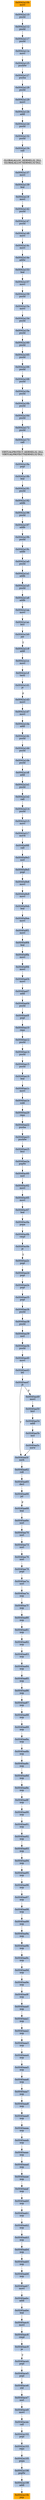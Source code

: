 strict digraph G {
	graph [bgcolor=transparent,
		name=G
	];
	node [color=lightsteelblue,
		fillcolor=lightsteelblue,
		shape=rectangle,
		style=filled
	];
	a0x0040aac4movl_eax_ebx	[label="0x0040aac4
movl"];
	a0x0040aac6cmpl_0x0UINT8_esi_	[label="0x0040aac6
cmpl"];
	a0x0040aac4movl_eax_ebx -> a0x0040aac6cmpl_0x0UINT8_esi_	[color="#000000"];
	a0x0042a1d1je_0x0042a1aa	[label="0x0042a1d1
je"];
	a0x0042a1d3movl_0x18esp__eax	[label="0x0042a1d3
movl"];
	a0x0042a1d1je_0x0042a1aa -> a0x0042a1d3movl_0x18esp__eax	[color="#000000",
		label=F];
	a0x0042a16dpushl_0x880UINT32	[label="0x0042a16d
pushl"];
	a0x0042a172pushl_edi	[label="0x0042a172
pushl"];
	a0x0042a16dpushl_0x880UINT32 -> a0x0042a172pushl_edi	[color="#000000"];
	a0x0042a103repz_stosb_al_es_edi_	[label="0x0042a103
repz"];
	a0x0042a105popa_	[label="0x0042a105
popa"];
	a0x0042a103repz_stosb_al_es_edi_ -> a0x0042a105popa_	[color="#000000"];
	a0x0042a10bjmp_0x00407a98	[color=lightgrey,
		fillcolor=orange,
		label="0x0042a10b
jmp"];
	a0x0040aa9bnop_	[label="0x0040aa9b
nop"];
	a0x0040aa9cnop_	[label="0x0040aa9c
nop"];
	a0x0040aa9bnop_ -> a0x0040aa9cnop_	[color="#000000"];
	a0x0040aa97nop_	[label="0x0040aa97
nop"];
	a0x0040aa98nop_	[label="0x0040aa98
nop"];
	a0x0040aa97nop_ -> a0x0040aa98nop_	[color="#000000"];
	a0x0040aaa2nop_	[label="0x0040aaa2
nop"];
	a0x0040aaa3nop_	[label="0x0040aaa3
nop"];
	a0x0040aaa2nop_ -> a0x0040aaa3nop_	[color="#000000"];
	a0x0042a196pushl_eax	[label="0x0042a196
pushl"];
	a0x0042a197addb_0x42UINT8_esp_	[label="0x0042a197
addb"];
	a0x0042a196pushl_eax -> a0x0042a197addb_0x42UINT8_esp_	[color="#000000"];
	a0x0040aa36pushl_0x0UINT8	[label="0x0040aa36
pushl"];
	a0x0040aa38pushl_ebx	[label="0x0040aa38
pushl"];
	a0x0040aa36pushl_0x0UINT8 -> a0x0040aa38pushl_ebx	[color="#000000"];
	a0x0040aaacnop_	[label="0x0040aaac
nop"];
	a0x0040aaadnop_	[label="0x0040aaad
nop"];
	a0x0040aaacnop_ -> a0x0040aaadnop_	[color="#000000"];
	a0x0042a191pushl_eax	[label="0x0042a191
pushl"];
	a0x0042a192addb_0x8UINT8_esp_	[label="0x0042a192
addb"];
	a0x0042a191pushl_eax -> a0x0042a192addb_0x8UINT8_esp_	[color="#000000"];
	a0x0040aa8cnop_	[label="0x0040aa8c
nop"];
	a0x0040aa8dnop_	[label="0x0040aa8d
nop"];
	a0x0040aa8cnop_ -> a0x0040aa8dnop_	[color="#000000"];
	a0x0042a214pushl_ebp	[label="0x0042a214
pushl"];
	a0x0042a215movl_esp_ebp	[label="0x0042a215
movl"];
	a0x0042a214pushl_ebp -> a0x0042a215movl_esp_ebp	[color="#000000"];
	a0x0042a173call_ebx	[label="0x0042a173
call"];
	a0x0042a172pushl_edi -> a0x0042a173call_ebx	[color="#000000"];
	a0x0040aab3nop_	[label="0x0040aab3
nop"];
	a0x0040aab4nop_	[label="0x0040aab4
nop"];
	a0x0040aab3nop_ -> a0x0040aab4nop_	[color="#000000"];
	a0x0040aa9dnop_	[label="0x0040aa9d
nop"];
	a0x0040aa9enop_	[label="0x0040aa9e
nop"];
	a0x0040aa9dnop_ -> a0x0040aa9enop_	[color="#000000"];
	a0x0042a148movl_0x4esp__edi	[label="0x0042a148
movl"];
	a0x0042a14cmovl_ebx__esi	[label="0x0042a14c
movl"];
	a0x0042a148movl_0x4esp__edi -> a0x0042a14cmovl_ebx__esi	[color="#000000"];
	a0x0040aa82nop_	[label="0x0040aa82
nop"];
	a0x0040aa83nop_	[label="0x0040aa83
nop"];
	a0x0040aa82nop_ -> a0x0040aa83nop_	[color="#000000"];
	a0x0042a1depushl_edi	[label="0x0042a1de
pushl"];
	a0x0042a1dfaddl_ecx_eax	[label="0x0042a1df
addl"];
	a0x0042a1depushl_edi -> a0x0042a1dfaddl_ecx_eax	[color="#000000"];
	a0x0042a159pushl_ebx	[label="0x0042a159
pushl"];
	a0x0042a15amovl_0x10esi__ebx	[label="0x0042a15a
movl"];
	a0x0042a159pushl_ebx -> a0x0042a15amovl_0x10esi__ebx	[color="#000000"];
	a0x0040aa39xorl_ebx_ebx	[label="0x0040aa39
xorl"];
	a0x0040aa3bpushl_0x34cUINT32	[label="0x0040aa3b
pushl"];
	a0x0040aa39xorl_ebx_ebx -> a0x0040aa3bpushl_0x34cUINT32	[color="#000000"];
	a0x0040ace5popl_esi	[label="0x0040ace5
popl"];
	a0x0040ace6std_	[label="0x0040ace6
std"];
	a0x0040ace5popl_esi -> a0x0040ace6std_	[color="#000000"];
	a0x0040aa89nop_	[label="0x0040aa89
nop"];
	a0x0040aa8anop_	[label="0x0040aa8a
nop"];
	a0x0040aa89nop_ -> a0x0040aa8anop_	[color="#000000"];
	a0x0042a1d7movl__8ebx__edi	[label="0x0042a1d7
movl"];
	a0x0042a1d3movl_0x18esp__eax -> a0x0042a1d7movl__8ebx__edi	[color="#000000"];
	a0x0040aab7movl_0x9608UINT32_esi	[label="0x0040aab7
movl"];
	a0x0040aabcaddl_ebp_esi	[label="0x0040aabc
addl"];
	a0x0040aab7movl_0x9608UINT32_esi -> a0x0040aabcaddl_ebp_esi	[color="#000000"];
	a0x0042a1a6addb_0xffffffbbUINT8_esp_	[label="0x0042a1a6
addb"];
	a0x0042a1aamovl_ebx__ecx	[label="0x0042a1aa
movl"];
	a0x0042a1a6addb_0xffffffbbUINT8_esp_ -> a0x0042a1aamovl_ebx__ecx	[color="#000000"];
	a0x0040aa62roll_0x9UINT8_ebx	[label="0x0040aa62
roll"];
	a0x0040aa65decl_ecx	[label="0x0040aa65
decl"];
	a0x0040aa62roll_0x9UINT8_ebx -> a0x0040aa65decl_ecx	[color="#000000"];
	a0x0040aa94nop_	[label="0x0040aa94
nop"];
	a0x0040aa95nop_	[label="0x0040aa95
nop"];
	a0x0040aa94nop_ -> a0x0040aa95nop_	[color="#000000"];
	a0x0040aa85nop_	[label="0x0040aa85
nop"];
	a0x0040aa86nop_	[label="0x0040aa86
nop"];
	a0x0040aa85nop_ -> a0x0040aa86nop_	[color="#000000"];
	a0x0040aa1cmovl_esi_ecx	[label="0x0040aa1c
movl"];
	a0x0040aa1esubl_edi_ecx	[label="0x0040aa1e
subl"];
	a0x0040aa1cmovl_esi_ecx -> a0x0040aa1esubl_edi_ecx	[color="#000000"];
	a0x0042a1a5pushl_eax	[label="0x0042a1a5
pushl"];
	a0x0042a1a5pushl_eax -> a0x0042a1a6addb_0xffffffbbUINT8_esp_	[color="#000000"];
	a0x0042a15dpushl_esi	[label="0x0042a15d
pushl"];
	a0x0042a15epushl_0x2UINT8	[label="0x0042a15e
pushl"];
	a0x0042a15dpushl_esi -> a0x0042a15epushl_0x2UINT8	[color="#000000"];
	a0x0040aa90nop_	[label="0x0040aa90
nop"];
	a0x0040aa91nop_	[label="0x0040aa91
nop"];
	a0x0040aa90nop_ -> a0x0040aa91nop_	[color="#000000"];
	a0x0042a139leal_0xbc70eax__esp	[label="0x0042a139
leal"];
	a0x0042a13fmovl_esp_0x2eecx_	[label="0x0042a13f
movl"];
	a0x0042a139leal_0xbc70eax__esp -> a0x0042a13fmovl_esp_0x2eecx_	[color="#000000"];
	a0x0042a102popl_edi	[label="0x0042a102
popl"];
	a0x0042a102popl_edi -> a0x0042a103repz_stosb_al_es_edi_	[color="#000000"];
	a0x0040aaa6nop_	[label="0x0040aaa6
nop"];
	a0x0040aaa7nop_	[label="0x0040aaa7
nop"];
	a0x0040aaa6nop_ -> a0x0040aaa7nop_	[color="#000000"];
	a0x0040aa96nop_	[label="0x0040aa96
nop"];
	a0x0040aa96nop_ -> a0x0040aa97nop_	[color="#000000"];
	a0x0040aa87nop_	[label="0x0040aa87
nop"];
	a0x0040aa86nop_ -> a0x0040aa87nop_	[color="#000000"];
	a0x0040aa35popl_eax	[label="0x0040aa35
popl"];
	a0x0040aa35popl_eax -> a0x0040aa36pushl_0x0UINT8	[color="#000000"];
	a0x0040aa54addl_fs_0x22_esi	[label="0x0040aa54
addl"];
	a0x0040aa5bincl_esi	[label="0x0040aa5b
incl"];
	a0x0040aa54addl_fs_0x22_esi -> a0x0040aa5bincl_esi	[color="#000000"];
	a0x0040aa92nop_	[label="0x0040aa92
nop"];
	a0x0040aa93nop_	[label="0x0040aa93
nop"];
	a0x0040aa92nop_ -> a0x0040aa93nop_	[color="#000000"];
	a0x0042a157movl_edi_ebx_	[label="0x0042a157
movl"];
	a0x0042a157movl_edi_ebx_ -> a0x0042a159pushl_ebx	[color="#000000"];
	a0x0042a112pushl_0x40a98fUINT32	[label="0x0042a112
pushl"];
	a0x0042a117pushl_fs_0	[label="0x0042a117
pushl"];
	a0x0042a112pushl_0x40a98fUINT32 -> a0x0042a117pushl_fs_0	[color="#000000"];
	a0x0040aa99nop_	[label="0x0040aa99
nop"];
	a0x0040aa9anop_	[label="0x0040aa9a
nop"];
	a0x0040aa99nop_ -> a0x0040aa9anop_	[color="#000000"];
	a0x0040aa40movl_esp__ecx	[label="0x0040aa40
movl"];
	a0x0040aa43btl_0x0UINT8_ebx	[label="0x0040aa43
btl"];
	a0x0040aa40movl_esp__ecx -> a0x0040aa43btl_0x0UINT8_ebx	[color="#000000"];
	a0x0040a9eemovl_0x8ebx__ebp	[label="0x0040a9ee
movl"];
	a0x0040a9f1movl__4ebp__ebp	[label="0x0040a9f1
movl"];
	a0x0040a9eemovl_0x8ebx__ebp -> a0x0040a9f1movl__4ebp__ebp	[color="#000000"];
	a0x0042a12baddl_eax__eax	[label="0x0042a12b
addl"];
	a0x0042a12dpushl_0xbc70UINT32	[label="0x0042a12d
pushl"];
	a0x0042a12baddl_eax__eax -> a0x0042a12dpushl_0xbc70UINT32	[color="#000000"];
	a0x0040aa7axorl_ebx_0x1ecxedx_	[label="0x0040aa7a
xorl"];
	a0x0040aa7enop_	[label="0x0040aa7e
nop"];
	a0x0040aa7axorl_ebx_0x1ecxedx_ -> a0x0040aa7enop_	[color="#000000"];
	a0x0042a108addl_0xcUINT8_esp	[label="0x0042a108
addl"];
	a0x0042a108addl_0xcUINT8_esp -> a0x0042a10bjmp_0x00407a98	[color="#000000"];
	a0x0040ac60xorl_eax_eax	[label="0x0040ac60
xorl"];
	a0x0040ac62movl_fs_eax__ebx	[label="0x0040ac62
movl"];
	a0x0040ac60xorl_eax_eax -> a0x0040ac62movl_fs_eax__ebx	[color="#000000"];
	a0x0040a98fcall_0x40a9e3	[label="0x0040a98f
call"];
	a0x0040a9e3xorl_eax_eax	[label="0x0040a9e3
xorl"];
	a0x0040a98fcall_0x40a9e3 -> a0x0040a9e3xorl_eax_eax	[color="#000000"];
	a0x0040aabeleal_0x800ebp__ecx	[label="0x0040aabe
leal"];
	a0x0040aabcaddl_ebp_esi -> a0x0040aabeleal_0x800ebp__ecx	[color="#000000"];
	a0x0040aa50btrl_0x0UINT8_esi	[label="0x0040aa50
btrl"];
	a0x0040aa50btrl_0x0UINT8_esi -> a0x0040aa54addl_fs_0x22_esi	[color="#000000"];
	a0x0042a127pusha_	[label="0x0042a127
pusha"];
	a0x0042a128pushl_eax	[label="0x0042a128
pushl"];
	a0x0042a127pusha_ -> a0x0042a128pushl_eax	[color="#000000"];
	a0x0040aa47jb_0x40aa5f	[label="0x0040aa47
jb"];
	a0x0040aa5fxorb_ecxedx__bl	[label="0x0040aa5f
xorb"];
	a0x0040aa47jb_0x40aa5f -> a0x0040aa5fxorb_ecxedx__bl	[color="#000000",
		label=T];
	a0x0040aa49movl_fs_0x1c_esi	[label="0x0040aa49
movl"];
	a0x0040aa47jb_0x40aa5f -> a0x0040aa49movl_fs_0x1c_esi	[color="#000000",
		label=F];
	a0x0042a134call_0x1ceax_	[label="0x0042a134
call"];
	GLOBALALLOC_KERNEL32_DLL	[color=lightgrey,
		fillcolor=lightgrey,
		label="GLOBALALLOC_KERNEL32_DLL
GLOBALALLOC-KERNEL32-DLL"];
	a0x0042a134call_0x1ceax_ -> GLOBALALLOC_KERNEL32_DLL	[color="#000000"];
	a0x0040aaa1nop_	[label="0x0040aaa1
nop"];
	a0x0040aaa1nop_ -> a0x0040aaa2nop_	[color="#000000"];
	a0x0042a106popfw_	[label="0x0042a106
popfw"];
	a0x0042a106popfw_ -> a0x0042a108addl_0xcUINT8_esp	[color="#000000"];
	a0x0040aa8fnop_	[label="0x0040aa8f
nop"];
	a0x0040aa8fnop_ -> a0x0040aa90nop_	[color="#000000"];
	a0x0040aa68leal_0x100eax__ecx	[label="0x0040aa68
leal"];
	a0x0040aa6exorl_ebx_ecx_	[label="0x0040aa6e
xorl"];
	a0x0040aa68leal_0x100eax__ecx -> a0x0040aa6exorl_ebx_ecx_	[color="#000000"];
	a0x0040aa07addl_0x102UINT32_edi	[label="0x0040aa07
addl"];
	a0x0040aa0dpushl_0xeUINT8	[label="0x0040aa0d
pushl"];
	a0x0040aa07addl_0x102UINT32_edi -> a0x0040aa0dpushl_0xeUINT8	[color="#000000"];
	a0x0040aaafnop_	[label="0x0040aaaf
nop"];
	a0x0040aab0nop_	[label="0x0040aab0
nop"];
	a0x0040aaafnop_ -> a0x0040aab0nop_	[color="#000000"];
	a0x0040aa93nop_ -> a0x0040aa94nop_	[color="#000000"];
	a0x0042a160pushl_0x880UINT32	[label="0x0042a160
pushl"];
	a0x0042a165pushl_edi	[label="0x0042a165
pushl"];
	a0x0042a160pushl_0x880UINT32 -> a0x0042a165pushl_edi	[color="#000000"];
	VIRTUALPROTECT_KERNEL32_DLL	[color=lightgrey,
		fillcolor=lightgrey,
		label="VIRTUALPROTECT_KERNEL32_DLL
VIRTUALPROTECT-KERNEL32-DLL"];
	a0x0042a18apopl_eax	[label="0x0042a18a
popl"];
	VIRTUALPROTECT_KERNEL32_DLL -> a0x0042a18apopl_eax	[color="#000000"];
	a0x0040aa38pushl_ebx -> a0x0040aa39xorl_ebx_ebx	[color="#000000"];
	a0x0040aaaenop_	[label="0x0040aaae
nop"];
	a0x0040aaadnop_ -> a0x0040aaaenop_	[color="#000000"];
	a0x0040ace7xorl_eax_eax	[label="0x0040ace7
xorl"];
	a0x0040ace6std_ -> a0x0040ace7xorl_eax_eax	[color="#000000"];
	a0x0040aa23pushfw_	[label="0x0040aa23
pushfw"];
	a0x0040aa25btcl_0x8UINT8_esp_	[label="0x0040aa25
btcl"];
	a0x0040aa23pushfw_ -> a0x0040aa25btcl_0x8UINT8_esp_	[color="#000000"];
	a0x0040ac6bcmpl_0x0UINT8_esi_	[label="0x0040ac6b
cmpl"];
	a0x0040ac6eje_0x40aa2c	[label="0x0040ac6e
je"];
	a0x0040ac6bcmpl_0x0UINT8_esi_ -> a0x0040ac6eje_0x40aa2c	[color="#000000"];
	a0x0042a125pushfw_	[label="0x0042a125
pushfw"];
	a0x0042a125pushfw_ -> a0x0042a127pusha_	[color="#000000"];
	a0x0040aa2apopfw_	[label="0x0040aa2a
popfw"];
	a0x0040aa2apopfw_ -> a0x0040ac60xorl_eax_eax	[color="#000000"];
	a0x0040aa8enop_	[label="0x0040aa8e
nop"];
	a0x0040aa8dnop_ -> a0x0040aa8enop_	[color="#000000"];
	a0x0042a1b0jae_0x0042a1c9	[label="0x0042a1b0
jae"];
	a0x0042a1c9addl_0x10UINT8_ebx	[label="0x0042a1c9
addl"];
	a0x0042a1b0jae_0x0042a1c9 -> a0x0042a1c9addl_0x10UINT8_ebx	[color="#000000",
		label=T];
	a0x0042a1daaddl_eax_edi	[label="0x0042a1da
addl"];
	a0x0042a1dcpushl_ebx	[label="0x0042a1dc
pushl"];
	a0x0042a1daaddl_eax_edi -> a0x0042a1dcpushl_ebx	[color="#000000"];
	a0x0042a15epushl_0x2UINT8 -> a0x0042a160pushl_0x880UINT32	[color="#000000"];
	a0x0040aa84nop_	[label="0x0040aa84
nop"];
	a0x0040aa83nop_ -> a0x0040aa84nop_	[color="#000000"];
	a0x0040aa91nop_ -> a0x0040aa92nop_	[color="#000000"];
	a0x0042a19bpushl_eax	[label="0x0042a19b
pushl"];
	a0x0042a19caddb_0x61UINT8_esp_	[label="0x0042a19c
addb"];
	a0x0042a19bpushl_eax -> a0x0042a19caddb_0x61UINT8_esp_	[color="#000000"];
	a0x0040aaa8nop_	[label="0x0040aaa8
nop"];
	a0x0040aaa9nop_	[label="0x0040aaa9
nop"];
	a0x0040aaa8nop_ -> a0x0040aaa9nop_	[color="#000000"];
	a0x0040aa79popl_ecx	[label="0x0040aa79
popl"];
	a0x0040aa79popl_ecx -> a0x0040aa7axorl_ebx_0x1ecxedx_	[color="#000000"];
	a0x0040aa70xorl_ebx_0x4ecx_	[label="0x0040aa70
xorl"];
	a0x0040aa73xorl_ebx_0x8ecx_	[label="0x0040aa73
xorl"];
	a0x0040aa70xorl_ebx_0x4ecx_ -> a0x0040aa73xorl_ebx_0x8ecx_	[color="#000000"];
	a0x0040aabeleal_0x800ebp__ecx -> a0x0040aac4movl_eax_ebx	[color="#000000"];
	a0x0040a9e9movl_ebx__ebx	[label="0x0040a9e9
movl"];
	a0x0040a9ebleal__38ebx__esp	[label="0x0040a9eb
leal"];
	a0x0040a9e9movl_ebx__ebx -> a0x0040a9ebleal__38ebx__esp	[color="#000000"];
	a0x0042a132pushl_0x0UINT8	[label="0x0042a132
pushl"];
	a0x0042a12dpushl_0xbc70UINT32 -> a0x0042a132pushl_0x0UINT8	[color="#000000"];
	a0x0042a1d7movl__8ebx__edi -> a0x0042a1daaddl_eax_edi	[color="#000000"];
	a0x0040aa15pushl_edi	[label="0x0040aa15
pushl"];
	a0x0040aa16leal_0x152cedi__esi	[label="0x0040aa16
leal"];
	a0x0040aa15pushl_edi -> a0x0040aa16leal_0x152cedi__esi	[color="#000000"];
	a0x0042a1ddpushl_edx	[label="0x0042a1dd
pushl"];
	a0x0042a1dcpushl_ebx -> a0x0042a1ddpushl_edx	[color="#000000"];
	a0x0040a9e6movl_fs_eax__ebx	[label="0x0040a9e6
movl"];
	a0x0040a9e6movl_fs_eax__ebx -> a0x0040a9e9movl_ebx__ebx	[color="#000000"];
	a0x0040aac9je_0x40ace4	[label="0x0040aac9
je"];
	a0x0040aac6cmpl_0x0UINT8_esi_ -> a0x0040aac9je_0x40ace4	[color="#000000"];
	a0x0040aaaanop_	[label="0x0040aaaa
nop"];
	a0x0040aaabnop_	[label="0x0040aaab
nop"];
	a0x0040aaaanop_ -> a0x0040aaabnop_	[color="#000000"];
	a0x0042a18bleal_0x163ceax__ebx	[label="0x0042a18b
leal"];
	a0x0042a18apopl_eax -> a0x0042a18bleal_0x163ceax__ebx	[color="#000000"];
	a0x0040aa95nop_ -> a0x0040aa96nop_	[color="#000000"];
	a0x0042a173call_ebx -> VIRTUALPROTECT_KERNEL32_DLL	[color="#000000"];
	a0x0040aa8enop_ -> a0x0040aa8fnop_	[color="#000000"];
	a0x0040aa9anop_ -> a0x0040aa9bnop_	[color="#000000"];
	a0x0040aa80nop_	[label="0x0040aa80
nop"];
	a0x0040aa81nop_	[label="0x0040aa81
nop"];
	a0x0040aa80nop_ -> a0x0040aa81nop_	[color="#000000"];
	a0x0042a11emovl_esp_fs_0	[label="0x0042a11e
movl"];
	a0x0042a117pushl_fs_0 -> a0x0042a11emovl_esp_fs_0	[color="#000000"];
	a0x0040ace4popl_ecx	[label="0x0040ace4
popl"];
	a0x0040aac9je_0x40ace4 -> a0x0040ace4popl_ecx	[color="#000000",
		label=T];
	a0x0040aa22pusha_	[label="0x0040aa22
pusha"];
	a0x0040aa22pusha_ -> a0x0040aa23pushfw_	[color="#000000"];
	a0x0040aa2epopl_fs_0	[label="0x0040aa2e
popl"];
	a0x0040aa2epopl_fs_0 -> a0x0040aa35popl_eax	[color="#000000"];
	a0x0040aa6exorl_ebx_ecx_ -> a0x0040aa70xorl_ebx_0x4ecx_	[color="#000000"];
	a0x0040ac65movl_ebx__ebx	[label="0x0040ac65
movl"];
	a0x0040ac67leal__82ebx__esp	[label="0x0040ac67
leal"];
	a0x0040ac65movl_ebx__ebx -> a0x0040ac67leal__82ebx__esp	[color="#000000"];
	a0x0040aaa7nop_ -> a0x0040aaa8nop_	[color="#000000"];
	a0x0040aab1nop_	[label="0x0040aab1
nop"];
	a0x0040aab2nop_	[label="0x0040aab2
nop"];
	a0x0040aab1nop_ -> a0x0040aab2nop_	[color="#000000"];
	a0x0040ac6apopa_	[label="0x0040ac6a
popa"];
	a0x0040ac6apopa_ -> a0x0040ac6bcmpl_0x0UINT8_esi_	[color="#000000"];
	a0x0040aa25btcl_0x8UINT8_esp_ -> a0x0040aa2apopfw_	[color="#000000"];
	a0x0040aaa5nop_	[label="0x0040aaa5
nop"];
	a0x0040aaa5nop_ -> a0x0040aaa6nop_	[color="#000000"];
	a0x0040aa5cxorw_si_bx	[label="0x0040aa5c
xorw"];
	a0x0040aa5bincl_esi -> a0x0040aa5cxorw_si_bx	[color="#000000"];
	a0x0040a9e5popl_esi	[label="0x0040a9e5
popl"];
	a0x0040a9e3xorl_eax_eax -> a0x0040a9e5popl_esi	[color="#000000"];
	a0x0042a1ccmovl__12ebx__edx	[label="0x0042a1cc
movl"];
	a0x0042a1c9addl_0x10UINT8_ebx -> a0x0042a1ccmovl__12ebx__edx	[color="#000000"];
	a0x0042a1ddpushl_edx -> a0x0042a1depushl_edi	[color="#000000"];
	a0x0040aa88nop_	[label="0x0040aa88
nop"];
	a0x0040aa88nop_ -> a0x0040aa89nop_	[color="#000000"];
	a0x0040aa5cxorw_si_bx -> a0x0040aa5fxorb_ecxedx__bl	[color="#000000"];
	a0x0040aa9fnop_	[label="0x0040aa9f
nop"];
	a0x0040aa9enop_ -> a0x0040aa9fnop_	[color="#000000"];
	a0x0040aa87nop_ -> a0x0040aa88nop_	[color="#000000"];
	a0x0040aaa9nop_ -> a0x0040aaaanop_	[color="#000000"];
	a0x0040aa16leal_0x152cedi__esi -> a0x0040aa1cmovl_esi_ecx	[color="#000000"];
	a0x0040aa7fnop_	[label="0x0040aa7f
nop"];
	a0x0040aa7enop_ -> a0x0040aa7fnop_	[color="#000000"];
	a0x0042a137movl_esp_ecx	[label="0x0042a137
movl"];
	GLOBALALLOC_KERNEL32_DLL -> a0x0042a137movl_esp_ecx	[color="#000000"];
	a0x0042a142pushl_0x400000UINT32	[label="0x0042a142
pushl"];
	a0x0042a13fmovl_esp_0x2eecx_ -> a0x0042a142pushl_0x400000UINT32	[color="#000000"];
	a0x0042a166pushl_0x23UINT8	[label="0x0042a166
pushl"];
	a0x0042a168pushl_0x6UINT8	[label="0x0042a168
pushl"];
	a0x0042a166pushl_0x23UINT8 -> a0x0042a168pushl_0x6UINT8	[color="#000000"];
	a0x0040aa76xorl_ebx_0xcecx_	[label="0x0040aa76
xorl"];
	a0x0040aa73xorl_ebx_0x8ecx_ -> a0x0040aa76xorl_ebx_0xcecx_	[color="#000000"];
	a0x0040aceecall_0x42a102	[label="0x0040acee
call"];
	a0x0040aceecall_0x42a102 -> a0x0042a102popl_edi	[color="#000000"];
	a0x0042a15amovl_0x10esi__ebx -> a0x0042a15dpushl_esi	[color="#000000"];
	a0x0040aaa0nop_	[label="0x0040aaa0
nop"];
	a0x0040aa9fnop_ -> a0x0040aaa0nop_	[color="#000000"];
	a0x0040aaa4nop_	[label="0x0040aaa4
nop"];
	a0x0040aaa4nop_ -> a0x0040aaa5nop_	[color="#000000"];
	a0x0042a1cftestl_edx_edx	[label="0x0042a1cf
testl"];
	a0x0042a1ccmovl__12ebx__edx -> a0x0042a1cftestl_edx_edx	[color="#000000"];
	a0x0040aaa0nop_ -> a0x0040aaa1nop_	[color="#000000"];
	a0x0040aa7fnop_ -> a0x0040aa80nop_	[color="#000000"];
	a0x0040aa2cpopl_ebx	[label="0x0040aa2c
popl"];
	a0x0040aa2dpopl_edx	[label="0x0040aa2d
popl"];
	a0x0040aa2cpopl_ebx -> a0x0040aa2dpopl_edx	[color="#000000"];
	a0x0040aa0fpopl_ecx	[label="0x0040aa0f
popl"];
	a0x0040aa0dpushl_0xeUINT8 -> a0x0040aa0fpopl_ecx	[color="#000000"];
	a0x0042a1a1addb_0xffffff9dUINT8_esp_	[label="0x0042a1a1
addb"];
	a0x0042a1a1addb_0xffffff9dUINT8_esp_ -> a0x0042a1a5pushl_eax	[color="#000000"];
	a0x0040a9f4leal_0x2ccesi__ecx	[label="0x0040a9f4
leal"];
	a0x0040a9f1movl__4ebp__ebp -> a0x0040a9f4leal_0x2ccesi__ecx	[color="#000000"];
	a0x0040aaabnop_ -> a0x0040aaacnop_	[color="#000000"];
	a0x0042a192addb_0x8UINT8_esp_ -> a0x0042a196pushl_eax	[color="#000000"];
	a0x0042a129movl_eax_ebx	[label="0x0042a129
movl"];
	a0x0042a128pushl_eax -> a0x0042a129movl_eax_ebx	[color="#000000"];
	a0x0040aa76xorl_ebx_0xcecx_ -> a0x0040aa79popl_ecx	[color="#000000"];
	a0x0040ace4popl_ecx -> a0x0040ace5popl_esi	[color="#000000"];
	a0x0042a197addb_0x42UINT8_esp_ -> a0x0042a19bpushl_eax	[color="#000000"];
	a0x0042a1e2call_0x0042a214	[label="0x0042a1e2
call"];
	a0x0042a1e2call_0x0042a214 -> a0x0042a214pushl_ebp	[color="#000000"];
	a0x0040aab2nop_ -> a0x0040aab3nop_	[color="#000000"];
	a0x0040aa04movl_esp__edi	[label="0x0040aa04
movl"];
	a0x0040aa04movl_esp__edi -> a0x0040aa07addl_0x102UINT32_edi	[color="#000000"];
	a0x0040aa5fxorb_ecxedx__bl -> a0x0040aa62roll_0x9UINT8_ebx	[color="#000000"];
	a0x0042a217movb_al_edi_	[label="0x0042a217
movb"];
	a0x0042a217movb_al_edi_ -> a0x0040a98fcall_0x40a9e3	[color="#000000"];
	a0x0040aab5nop_	[label="0x0040aab5
nop"];
	a0x0040aab4nop_ -> a0x0040aab5nop_	[color="#000000"];
	a0x0040aa12pushl_ebx_	[label="0x0040aa12
pushl"];
	a0x0040aa14pushl_esi	[label="0x0040aa14
pushl"];
	a0x0040aa12pushl_ebx_ -> a0x0040aa14pushl_esi	[color="#000000"];
	a0x0040aaa3nop_ -> a0x0040aaa4nop_	[color="#000000"];
	a0x0040a9famovl_ecx_0x4ebx_	[label="0x0040a9fa
movl"];
	a0x0040a9f4leal_0x2ccesi__ecx -> a0x0040a9famovl_ecx_0x4ebx_	[color="#000000"];
	a0x0042a1cftestl_edx_edx -> a0x0042a1d1je_0x0042a1aa	[color="#000000"];
	a0x0040aa98nop_ -> a0x0040aa99nop_	[color="#000000"];
	a0x0042a1e1pushl_eax	[label="0x0042a1e1
pushl"];
	a0x0042a1dfaddl_ecx_eax -> a0x0042a1e1pushl_eax	[color="#000000"];
	a0x0040a9e5popl_esi -> a0x0040a9e6movl_fs_eax__ebx	[color="#000000"];
	a0x0042a132pushl_0x0UINT8 -> a0x0042a134call_0x1ceax_	[color="#000000"];
	a0x0042a1a0pushl_eax	[label="0x0042a1a0
pushl"];
	a0x0042a1a0pushl_eax -> a0x0042a1a1addb_0xffffff9dUINT8_esp_	[color="#000000"];
	a0x0042a16bpushl_0x4UINT8	[label="0x0042a16b
pushl"];
	a0x0042a16bpushl_0x4UINT8 -> a0x0042a16dpushl_0x880UINT32	[color="#000000"];
	a0x0040aa3bpushl_0x34cUINT32 -> a0x0040aa40movl_esp__ecx	[color="#000000"];
	a0x0042a147pushl_ecx	[label="0x0042a147
pushl"];
	a0x0042a147pushl_ecx -> a0x0042a148movl_0x4esp__edi	[color="#000000"];
	a0x0040aab6nop_	[label="0x0040aab6
nop"];
	a0x0040aab5nop_ -> a0x0040aab6nop_	[color="#000000"];
	a0x0040aab0nop_ -> a0x0040aab1nop_	[color="#000000"];
	a0x0040aa2dpopl_edx -> a0x0040aa2epopl_fs_0	[color="#000000"];
	a0x0042a11emovl_esp_fs_0 -> a0x0042a125pushfw_	[color="#000000"];
	a0x0040aa20repz_stosb_al_es_edi_	[label="0x0040aa20
repz"];
	a0x0040aa1esubl_edi_ecx -> a0x0040aa20repz_stosb_al_es_edi_	[color="#000000"];
	a0x0042a153leal_0x8esiebx__esi	[label="0x0042a153
leal"];
	a0x0042a153leal_0x8esiebx__esi -> a0x0042a157movl_edi_ebx_	[color="#000000"];
	a0x0040aa14pushl_esi -> a0x0040aa15pushl_edi	[color="#000000"];
	a0x0040a9ebleal__38ebx__esp -> a0x0040a9eemovl_0x8ebx__ebp	[color="#000000"];
	a0x0040a9fdmovl_ebx_fs_0	[label="0x0040a9fd
movl"];
	a0x0040a9fdmovl_ebx_fs_0 -> a0x0040aa04movl_esp__edi	[color="#000000"];
	a0x0042a14eaddw_0x780UINT16_di	[label="0x0042a14e
addw"];
	a0x0042a14cmovl_ebx__esi -> a0x0042a14eaddw_0x780UINT16_di	[color="#000000"];
	a0x0042a142pushl_0x400000UINT32 -> a0x0042a147pushl_ecx	[color="#000000"];
	a0x0042a165pushl_edi -> a0x0042a166pushl_0x23UINT8	[color="#000000"];
	a0x0040aa66jnl_0x40aa43	[label="0x0040aa66
jnl"];
	a0x0040aa66jnl_0x40aa43 -> a0x0040aa68leal_0x100eax__ecx	[color="#000000",
		label=F];
	a0x0042a137movl_esp_ecx -> a0x0042a139leal_0xbc70eax__esp	[color="#000000"];
	a0x0042a18bleal_0x163ceax__ebx -> a0x0042a191pushl_eax	[color="#000000"];
	a0x0042a16apushl_esi	[label="0x0042a16a
pushl"];
	a0x0042a16apushl_esi -> a0x0042a16bpushl_0x4UINT8	[color="#000000"];
	a0x0040ac62movl_fs_eax__ebx -> a0x0040ac65movl_ebx__ebx	[color="#000000"];
	a0x0040aa10repz_movsb_ds_esi__es_edi_	[label="0x0040aa10
repz"];
	a0x0040aa10repz_movsb_ds_esi__es_edi_ -> a0x0040aa12pushl_ebx_	[color="#000000"];
	a0x0040aab6nop_ -> a0x0040aab7movl_0x9608UINT32_esi	[color="#000000"];
	a0x0042a1acbtrl_0x1fUINT8_ecx	[label="0x0042a1ac
btrl"];
	a0x0042a1aamovl_ebx__ecx -> a0x0042a1acbtrl_0x1fUINT8_ecx	[color="#000000"];
	a0x0042a19caddb_0x61UINT8_esp_ -> a0x0042a1a0pushl_eax	[color="#000000"];
	a0x0042a14eaddw_0x780UINT16_di -> a0x0042a153leal_0x8esiebx__esi	[color="#000000"];
	a0x0040ace9movl_0x365UINT32_ecx	[label="0x0040ace9
movl"];
	a0x0040ace9movl_0x365UINT32_ecx -> a0x0040aceecall_0x42a102	[color="#000000"];
	a0x0042a1acbtrl_0x1fUINT8_ecx -> a0x0042a1b0jae_0x0042a1c9	[color="#000000"];
	a0x0042a110pushl_0x0UINT8	[label="0x0042a110
pushl"];
	a0x0042a110pushl_0x0UINT8 -> a0x0042a112pushl_0x40a98fUINT32	[color="#000000"];
	a0x0040aa8bnop_	[label="0x0040aa8b
nop"];
	a0x0040aa8bnop_ -> a0x0040aa8cnop_	[color="#000000"];
	a0x0040aa81nop_ -> a0x0040aa82nop_	[color="#000000"];
	a0x0040aa43btl_0x0UINT8_ebx -> a0x0040aa47jb_0x40aa5f	[color="#000000"];
	a0x0042a105popa_ -> a0x0042a106popfw_	[color="#000000"];
	a0x0040aa8anop_ -> a0x0040aa8bnop_	[color="#000000"];
	a0x0040aa65decl_ecx -> a0x0040aa66jnl_0x40aa43	[color="#000000"];
	a0x0040aa20repz_stosb_al_es_edi_ -> a0x0040aa22pusha_	[color="#000000"];
	a0x0042a1e1pushl_eax -> a0x0042a1e2call_0x0042a214	[color="#000000"];
	a0x0040aa84nop_ -> a0x0040aa85nop_	[color="#000000"];
	a0x0042a129movl_eax_ebx -> a0x0042a12baddl_eax__eax	[color="#000000"];
	a0x0040ac6eje_0x40aa2c -> a0x0040aa2cpopl_ebx	[color="#000000",
		label=T];
	a0x0040a9famovl_ecx_0x4ebx_ -> a0x0040a9fdmovl_ebx_fs_0	[color="#000000"];
	a0x0040aa0fpopl_ecx -> a0x0040aa10repz_movsb_ds_esi__es_edi_	[color="#000000"];
	a0x0042a10bmovl_0x42a000UINT32_eax	[color=lightgrey,
		fillcolor=orange,
		label="0x0042a10b
movl"];
	a0x0042a10bmovl_0x42a000UINT32_eax -> a0x0042a110pushl_0x0UINT8	[color="#000000"];
	a0x0040aaaenop_ -> a0x0040aaafnop_	[color="#000000"];
	a0x0040ace7xorl_eax_eax -> a0x0040ace9movl_0x365UINT32_ecx	[color="#000000"];
	a0x0040aa49movl_fs_0x1c_esi -> a0x0040aa50btrl_0x0UINT8_esi	[color="#000000"];
	a0x0040ac67leal__82ebx__esp -> a0x0040ac6apopa_	[color="#000000"];
	a0x0040aa9cnop_ -> a0x0040aa9dnop_	[color="#000000"];
	a0x0042a215movl_esp_ebp -> a0x0042a217movb_al_edi_	[color="#000000"];
	a0x0042a168pushl_0x6UINT8 -> a0x0042a16apushl_esi	[color="#000000"];
}
